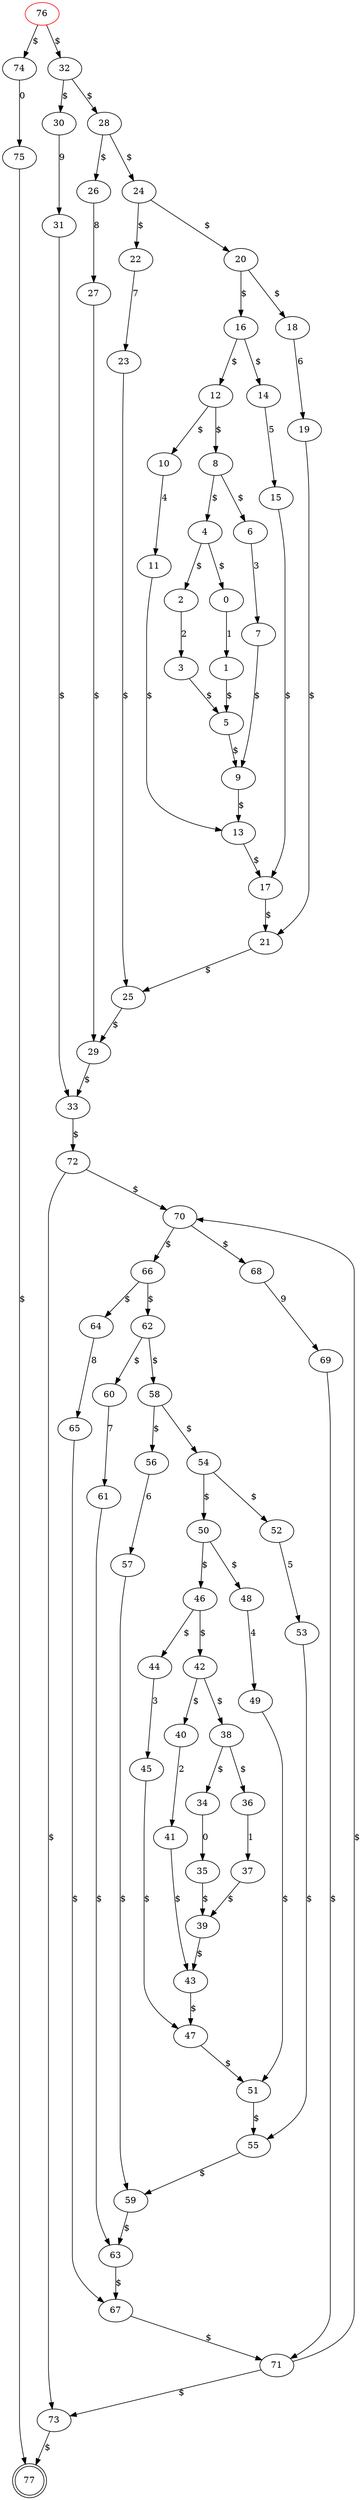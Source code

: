 // graph_fa
digraph {
	76 -> 74 [label="$"]
	76 -> 32 [label="$"]
	74 -> 75 [label=0]
	75 -> 77 [label="$"]
	32 -> 30 [label="$"]
	32 -> 28 [label="$"]
	30 -> 31 [label=9]
	31 -> 33 [label="$"]
	33 -> 72 [label="$"]
	72 -> 73 [label="$"]
	72 -> 70 [label="$"]
	70 -> 66 [label="$"]
	70 -> 68 [label="$"]
	68 -> 69 [label=9]
	69 -> 71 [label="$"]
	71 -> 73 [label="$"]
	71 -> 70 [label="$"]
	73 -> 77 [label="$"]
	66 -> 64 [label="$"]
	66 -> 62 [label="$"]
	64 -> 65 [label=8]
	65 -> 67 [label="$"]
	67 -> 71 [label="$"]
	62 -> 60 [label="$"]
	62 -> 58 [label="$"]
	60 -> 61 [label=7]
	61 -> 63 [label="$"]
	63 -> 67 [label="$"]
	58 -> 56 [label="$"]
	58 -> 54 [label="$"]
	56 -> 57 [label=6]
	57 -> 59 [label="$"]
	59 -> 63 [label="$"]
	54 -> 50 [label="$"]
	54 -> 52 [label="$"]
	52 -> 53 [label=5]
	53 -> 55 [label="$"]
	55 -> 59 [label="$"]
	50 -> 46 [label="$"]
	50 -> 48 [label="$"]
	48 -> 49 [label=4]
	49 -> 51 [label="$"]
	51 -> 55 [label="$"]
	46 -> 44 [label="$"]
	46 -> 42 [label="$"]
	44 -> 45 [label=3]
	45 -> 47 [label="$"]
	47 -> 51 [label="$"]
	42 -> 40 [label="$"]
	42 -> 38 [label="$"]
	40 -> 41 [label=2]
	41 -> 43 [label="$"]
	43 -> 47 [label="$"]
	38 -> 34 [label="$"]
	38 -> 36 [label="$"]
	36 -> 37 [label=1]
	37 -> 39 [label="$"]
	39 -> 43 [label="$"]
	34 -> 35 [label=0]
	35 -> 39 [label="$"]
	28 -> 26 [label="$"]
	28 -> 24 [label="$"]
	26 -> 27 [label=8]
	27 -> 29 [label="$"]
	29 -> 33 [label="$"]
	24 -> 22 [label="$"]
	24 -> 20 [label="$"]
	22 -> 23 [label=7]
	23 -> 25 [label="$"]
	25 -> 29 [label="$"]
	20 -> 16 [label="$"]
	20 -> 18 [label="$"]
	18 -> 19 [label=6]
	19 -> 21 [label="$"]
	21 -> 25 [label="$"]
	16 -> 12 [label="$"]
	16 -> 14 [label="$"]
	14 -> 15 [label=5]
	15 -> 17 [label="$"]
	17 -> 21 [label="$"]
	12 -> 10 [label="$"]
	12 -> 8 [label="$"]
	10 -> 11 [label=4]
	11 -> 13 [label="$"]
	13 -> 17 [label="$"]
	8 -> 4 [label="$"]
	8 -> 6 [label="$"]
	6 -> 7 [label=3]
	7 -> 9 [label="$"]
	9 -> 13 [label="$"]
	4 -> 2 [label="$"]
	4 -> 0 [label="$"]
	2 -> 3 [label=2]
	3 -> 5 [label="$"]
	5 -> 9 [label="$"]
	0 -> 1 [label=1]
	1 -> 5 [label="$"]
	76 [color=red]
	77 [shape=doublecircle]
}
